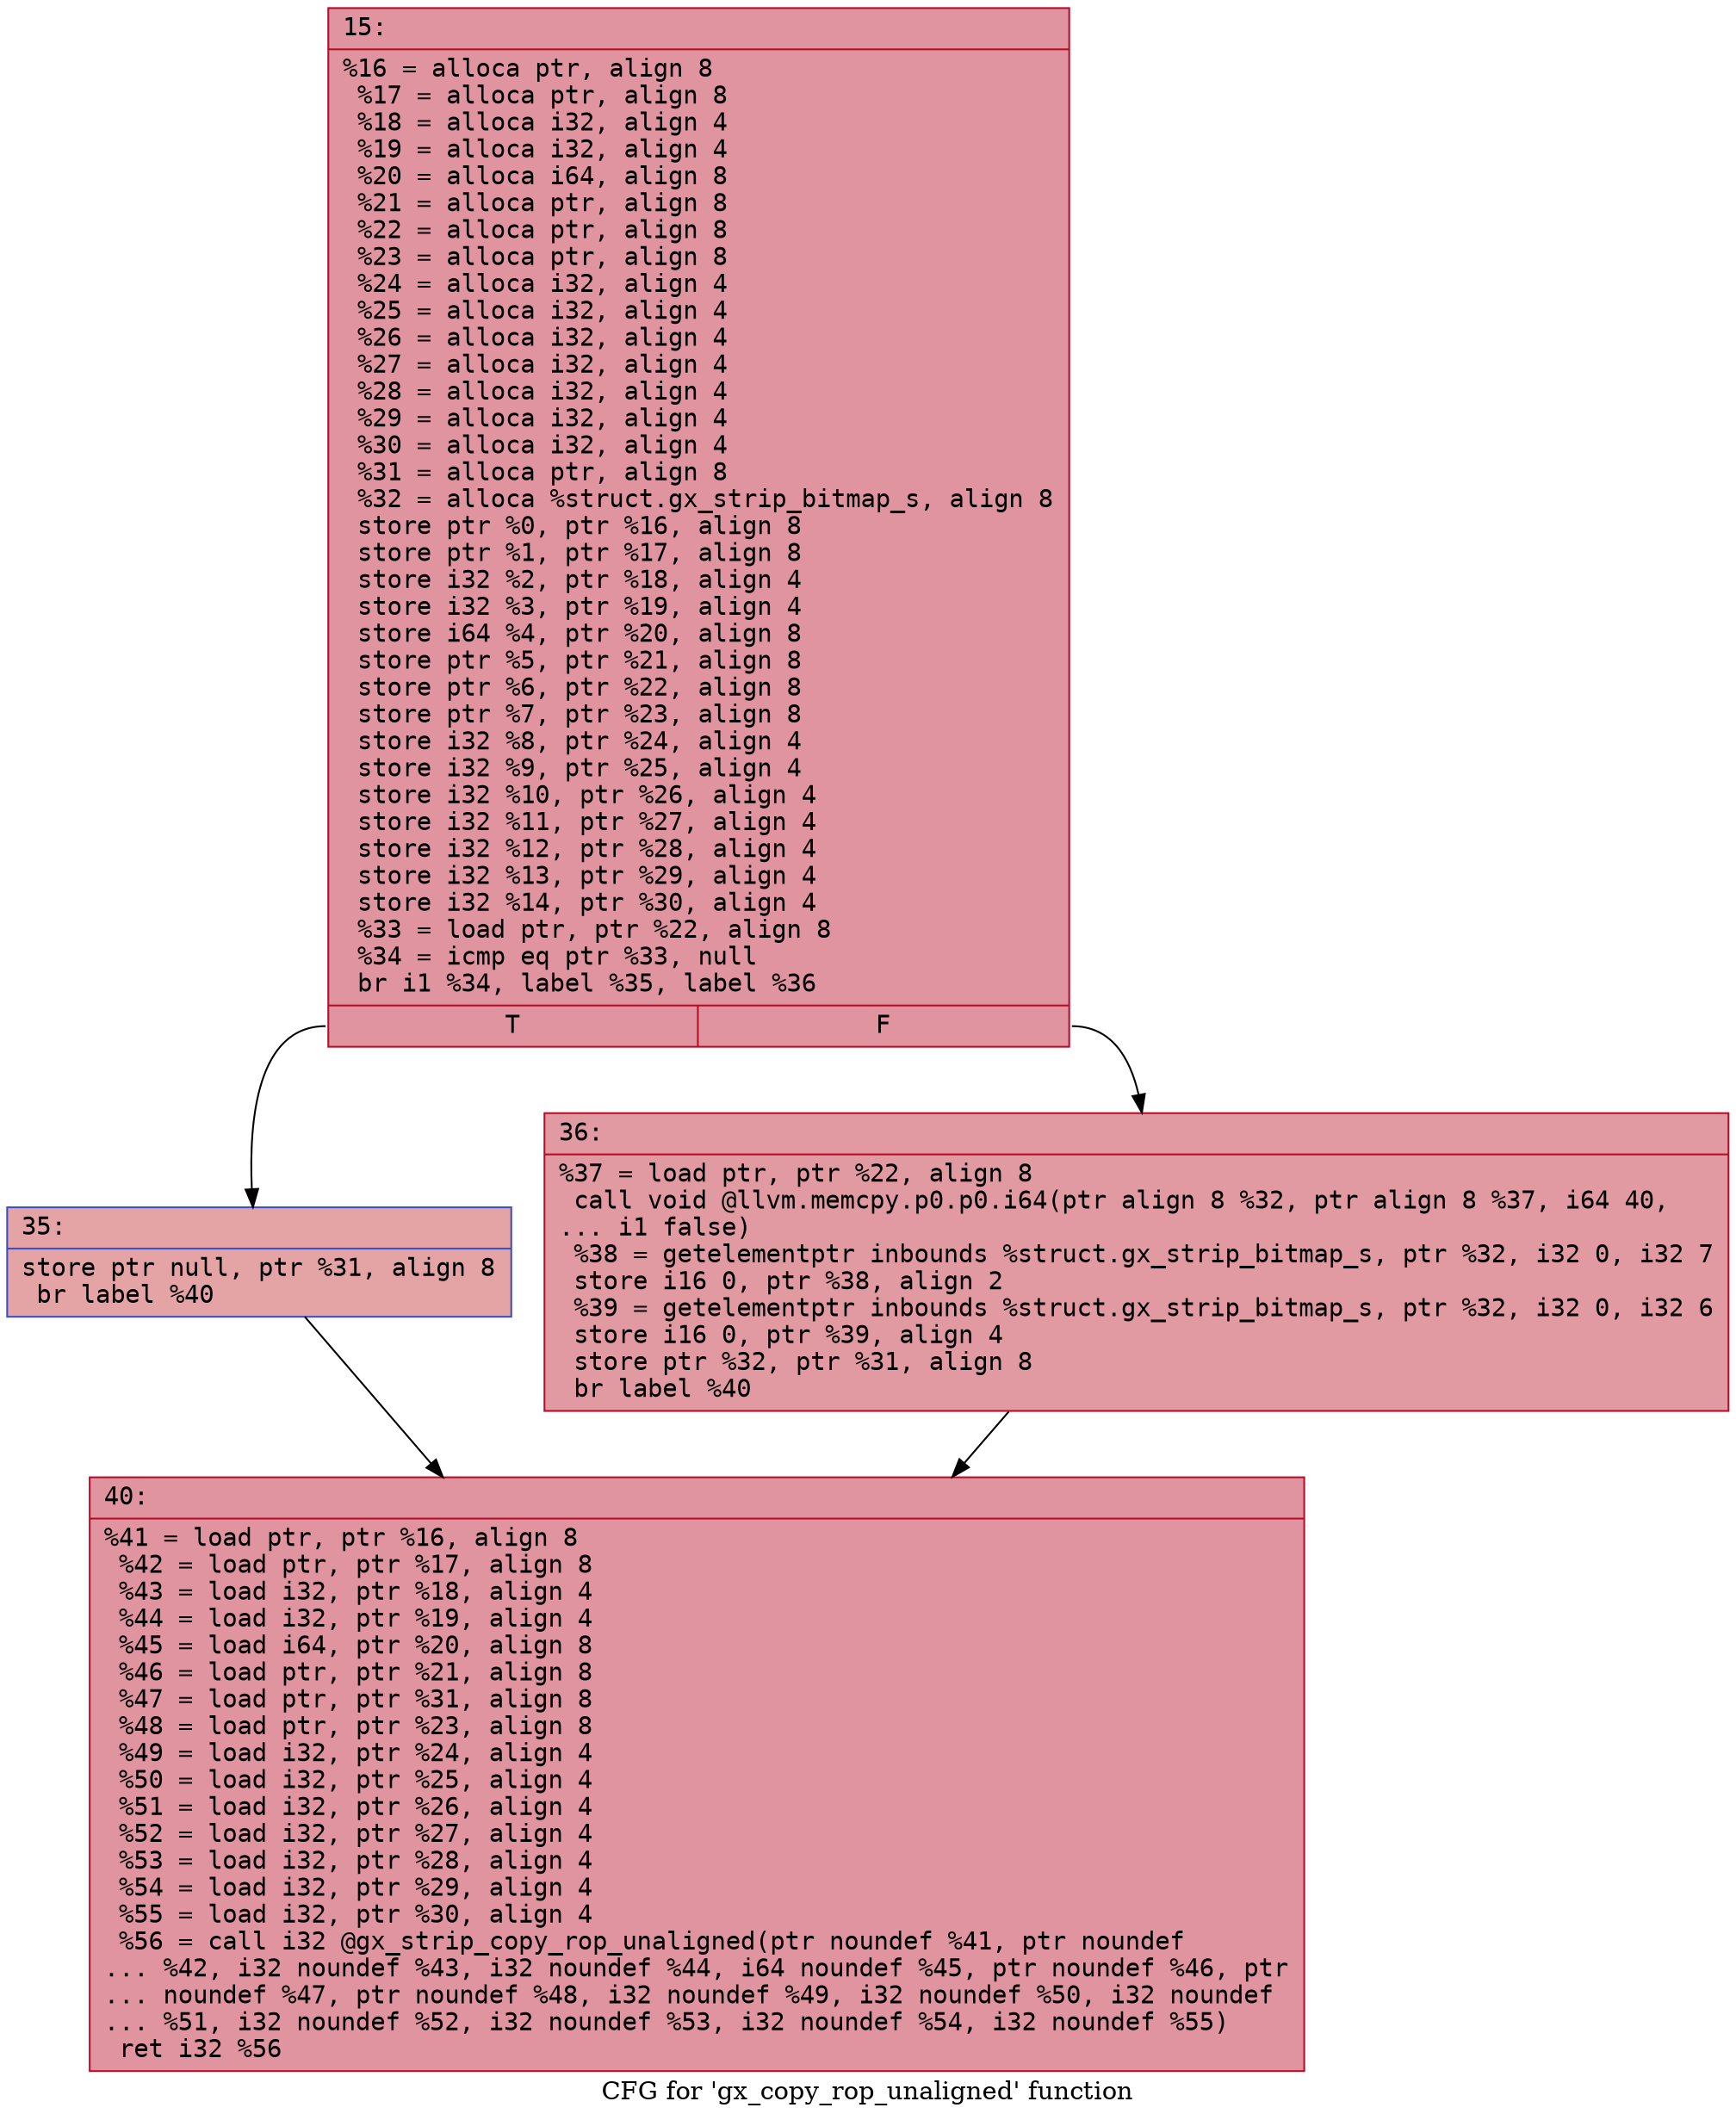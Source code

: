 digraph "CFG for 'gx_copy_rop_unaligned' function" {
	label="CFG for 'gx_copy_rop_unaligned' function";

	Node0x600001f04320 [shape=record,color="#b70d28ff", style=filled, fillcolor="#b70d2870" fontname="Courier",label="{15:\l|  %16 = alloca ptr, align 8\l  %17 = alloca ptr, align 8\l  %18 = alloca i32, align 4\l  %19 = alloca i32, align 4\l  %20 = alloca i64, align 8\l  %21 = alloca ptr, align 8\l  %22 = alloca ptr, align 8\l  %23 = alloca ptr, align 8\l  %24 = alloca i32, align 4\l  %25 = alloca i32, align 4\l  %26 = alloca i32, align 4\l  %27 = alloca i32, align 4\l  %28 = alloca i32, align 4\l  %29 = alloca i32, align 4\l  %30 = alloca i32, align 4\l  %31 = alloca ptr, align 8\l  %32 = alloca %struct.gx_strip_bitmap_s, align 8\l  store ptr %0, ptr %16, align 8\l  store ptr %1, ptr %17, align 8\l  store i32 %2, ptr %18, align 4\l  store i32 %3, ptr %19, align 4\l  store i64 %4, ptr %20, align 8\l  store ptr %5, ptr %21, align 8\l  store ptr %6, ptr %22, align 8\l  store ptr %7, ptr %23, align 8\l  store i32 %8, ptr %24, align 4\l  store i32 %9, ptr %25, align 4\l  store i32 %10, ptr %26, align 4\l  store i32 %11, ptr %27, align 4\l  store i32 %12, ptr %28, align 4\l  store i32 %13, ptr %29, align 4\l  store i32 %14, ptr %30, align 4\l  %33 = load ptr, ptr %22, align 8\l  %34 = icmp eq ptr %33, null\l  br i1 %34, label %35, label %36\l|{<s0>T|<s1>F}}"];
	Node0x600001f04320:s0 -> Node0x600001f04370[tooltip="15 -> 35\nProbability 37.50%" ];
	Node0x600001f04320:s1 -> Node0x600001f043c0[tooltip="15 -> 36\nProbability 62.50%" ];
	Node0x600001f04370 [shape=record,color="#3d50c3ff", style=filled, fillcolor="#c32e3170" fontname="Courier",label="{35:\l|  store ptr null, ptr %31, align 8\l  br label %40\l}"];
	Node0x600001f04370 -> Node0x600001f04410[tooltip="35 -> 40\nProbability 100.00%" ];
	Node0x600001f043c0 [shape=record,color="#b70d28ff", style=filled, fillcolor="#bb1b2c70" fontname="Courier",label="{36:\l|  %37 = load ptr, ptr %22, align 8\l  call void @llvm.memcpy.p0.p0.i64(ptr align 8 %32, ptr align 8 %37, i64 40,\l... i1 false)\l  %38 = getelementptr inbounds %struct.gx_strip_bitmap_s, ptr %32, i32 0, i32 7\l  store i16 0, ptr %38, align 2\l  %39 = getelementptr inbounds %struct.gx_strip_bitmap_s, ptr %32, i32 0, i32 6\l  store i16 0, ptr %39, align 4\l  store ptr %32, ptr %31, align 8\l  br label %40\l}"];
	Node0x600001f043c0 -> Node0x600001f04410[tooltip="36 -> 40\nProbability 100.00%" ];
	Node0x600001f04410 [shape=record,color="#b70d28ff", style=filled, fillcolor="#b70d2870" fontname="Courier",label="{40:\l|  %41 = load ptr, ptr %16, align 8\l  %42 = load ptr, ptr %17, align 8\l  %43 = load i32, ptr %18, align 4\l  %44 = load i32, ptr %19, align 4\l  %45 = load i64, ptr %20, align 8\l  %46 = load ptr, ptr %21, align 8\l  %47 = load ptr, ptr %31, align 8\l  %48 = load ptr, ptr %23, align 8\l  %49 = load i32, ptr %24, align 4\l  %50 = load i32, ptr %25, align 4\l  %51 = load i32, ptr %26, align 4\l  %52 = load i32, ptr %27, align 4\l  %53 = load i32, ptr %28, align 4\l  %54 = load i32, ptr %29, align 4\l  %55 = load i32, ptr %30, align 4\l  %56 = call i32 @gx_strip_copy_rop_unaligned(ptr noundef %41, ptr noundef\l... %42, i32 noundef %43, i32 noundef %44, i64 noundef %45, ptr noundef %46, ptr\l... noundef %47, ptr noundef %48, i32 noundef %49, i32 noundef %50, i32 noundef\l... %51, i32 noundef %52, i32 noundef %53, i32 noundef %54, i32 noundef %55)\l  ret i32 %56\l}"];
}
